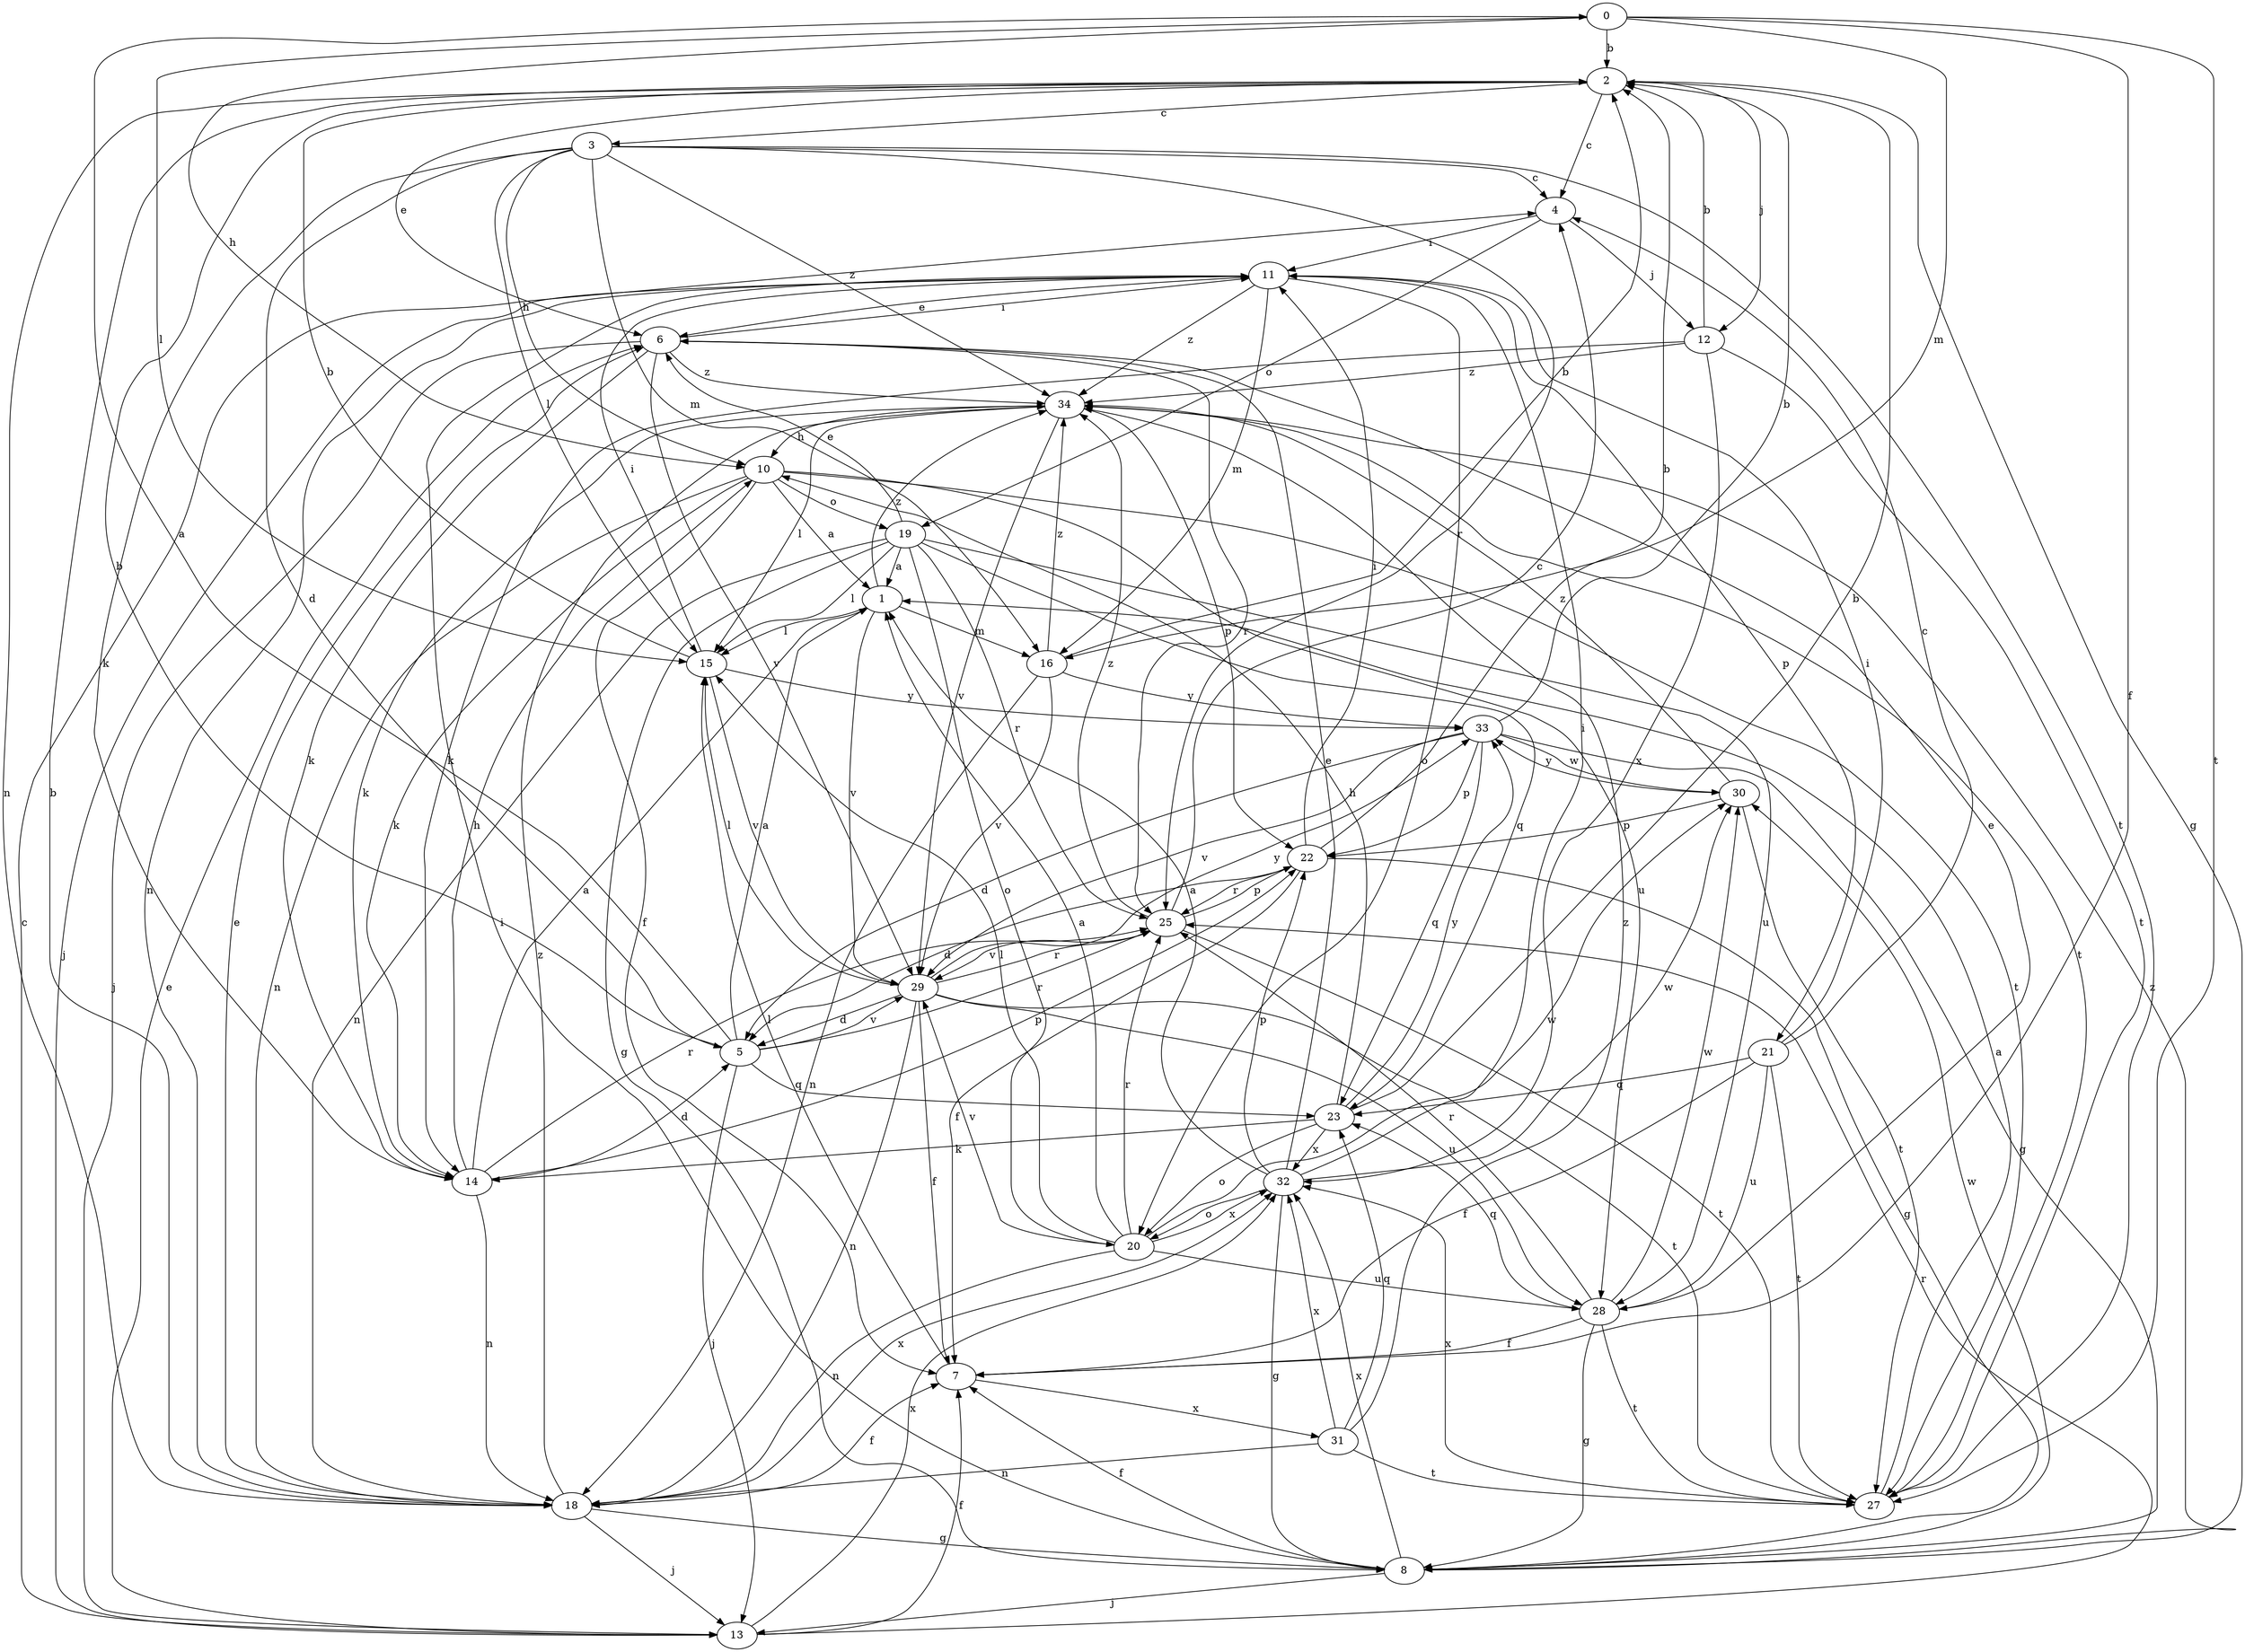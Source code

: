 strict digraph  {
0;
1;
2;
3;
4;
5;
6;
7;
8;
10;
11;
12;
13;
14;
15;
16;
18;
19;
20;
21;
22;
23;
25;
27;
28;
29;
30;
31;
32;
33;
34;
0 -> 2  [label=b];
0 -> 7  [label=f];
0 -> 10  [label=h];
0 -> 15  [label=l];
0 -> 16  [label=m];
0 -> 27  [label=t];
1 -> 15  [label=l];
1 -> 16  [label=m];
1 -> 29  [label=v];
1 -> 34  [label=z];
2 -> 3  [label=c];
2 -> 4  [label=c];
2 -> 6  [label=e];
2 -> 8  [label=g];
2 -> 12  [label=j];
2 -> 18  [label=n];
3 -> 4  [label=c];
3 -> 5  [label=d];
3 -> 10  [label=h];
3 -> 14  [label=k];
3 -> 15  [label=l];
3 -> 16  [label=m];
3 -> 25  [label=r];
3 -> 27  [label=t];
3 -> 34  [label=z];
4 -> 11  [label=i];
4 -> 12  [label=j];
4 -> 19  [label=o];
5 -> 0  [label=a];
5 -> 1  [label=a];
5 -> 2  [label=b];
5 -> 13  [label=j];
5 -> 23  [label=q];
5 -> 25  [label=r];
5 -> 29  [label=v];
6 -> 11  [label=i];
6 -> 13  [label=j];
6 -> 14  [label=k];
6 -> 25  [label=r];
6 -> 29  [label=v];
6 -> 34  [label=z];
7 -> 15  [label=l];
7 -> 31  [label=x];
8 -> 7  [label=f];
8 -> 11  [label=i];
8 -> 13  [label=j];
8 -> 30  [label=w];
8 -> 32  [label=x];
8 -> 34  [label=z];
10 -> 1  [label=a];
10 -> 7  [label=f];
10 -> 14  [label=k];
10 -> 18  [label=n];
10 -> 19  [label=o];
10 -> 27  [label=t];
10 -> 28  [label=u];
11 -> 6  [label=e];
11 -> 13  [label=j];
11 -> 16  [label=m];
11 -> 18  [label=n];
11 -> 20  [label=o];
11 -> 21  [label=p];
11 -> 34  [label=z];
12 -> 2  [label=b];
12 -> 14  [label=k];
12 -> 27  [label=t];
12 -> 32  [label=x];
12 -> 34  [label=z];
13 -> 4  [label=c];
13 -> 6  [label=e];
13 -> 7  [label=f];
13 -> 25  [label=r];
13 -> 32  [label=x];
14 -> 1  [label=a];
14 -> 5  [label=d];
14 -> 10  [label=h];
14 -> 18  [label=n];
14 -> 22  [label=p];
14 -> 25  [label=r];
15 -> 2  [label=b];
15 -> 11  [label=i];
15 -> 29  [label=v];
15 -> 33  [label=y];
16 -> 2  [label=b];
16 -> 18  [label=n];
16 -> 29  [label=v];
16 -> 33  [label=y];
16 -> 34  [label=z];
18 -> 2  [label=b];
18 -> 6  [label=e];
18 -> 7  [label=f];
18 -> 8  [label=g];
18 -> 13  [label=j];
18 -> 32  [label=x];
18 -> 34  [label=z];
19 -> 1  [label=a];
19 -> 6  [label=e];
19 -> 8  [label=g];
19 -> 15  [label=l];
19 -> 18  [label=n];
19 -> 20  [label=o];
19 -> 23  [label=q];
19 -> 25  [label=r];
19 -> 28  [label=u];
20 -> 1  [label=a];
20 -> 15  [label=l];
20 -> 18  [label=n];
20 -> 25  [label=r];
20 -> 28  [label=u];
20 -> 29  [label=v];
20 -> 30  [label=w];
20 -> 32  [label=x];
21 -> 4  [label=c];
21 -> 7  [label=f];
21 -> 11  [label=i];
21 -> 23  [label=q];
21 -> 27  [label=t];
21 -> 28  [label=u];
22 -> 2  [label=b];
22 -> 5  [label=d];
22 -> 7  [label=f];
22 -> 8  [label=g];
22 -> 11  [label=i];
22 -> 25  [label=r];
23 -> 2  [label=b];
23 -> 10  [label=h];
23 -> 14  [label=k];
23 -> 20  [label=o];
23 -> 32  [label=x];
23 -> 33  [label=y];
25 -> 4  [label=c];
25 -> 22  [label=p];
25 -> 27  [label=t];
25 -> 29  [label=v];
25 -> 34  [label=z];
27 -> 1  [label=a];
27 -> 32  [label=x];
28 -> 6  [label=e];
28 -> 7  [label=f];
28 -> 8  [label=g];
28 -> 23  [label=q];
28 -> 25  [label=r];
28 -> 27  [label=t];
28 -> 30  [label=w];
29 -> 5  [label=d];
29 -> 7  [label=f];
29 -> 15  [label=l];
29 -> 18  [label=n];
29 -> 25  [label=r];
29 -> 27  [label=t];
29 -> 28  [label=u];
29 -> 33  [label=y];
30 -> 22  [label=p];
30 -> 27  [label=t];
30 -> 33  [label=y];
30 -> 34  [label=z];
31 -> 18  [label=n];
31 -> 23  [label=q];
31 -> 27  [label=t];
31 -> 32  [label=x];
31 -> 34  [label=z];
32 -> 1  [label=a];
32 -> 6  [label=e];
32 -> 8  [label=g];
32 -> 11  [label=i];
32 -> 20  [label=o];
32 -> 22  [label=p];
32 -> 30  [label=w];
33 -> 2  [label=b];
33 -> 5  [label=d];
33 -> 8  [label=g];
33 -> 22  [label=p];
33 -> 23  [label=q];
33 -> 29  [label=v];
33 -> 30  [label=w];
34 -> 10  [label=h];
34 -> 14  [label=k];
34 -> 15  [label=l];
34 -> 22  [label=p];
34 -> 27  [label=t];
34 -> 29  [label=v];
}

